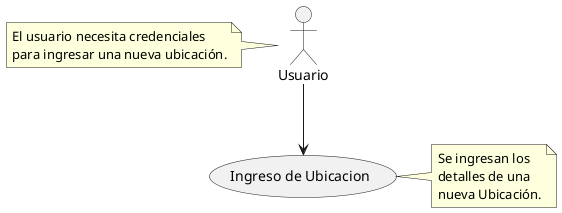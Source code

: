 @startuml
actor "Usuario" as U

note left of U
  El usuario necesita credenciales
  para ingresar una nueva ubicación.
end note

U --> (Ingreso de Ubicacion)
note right of (Ingreso de Ubicacion)
  Se ingresan los
  detalles de una
  nueva Ubicación.
end note
@enduml